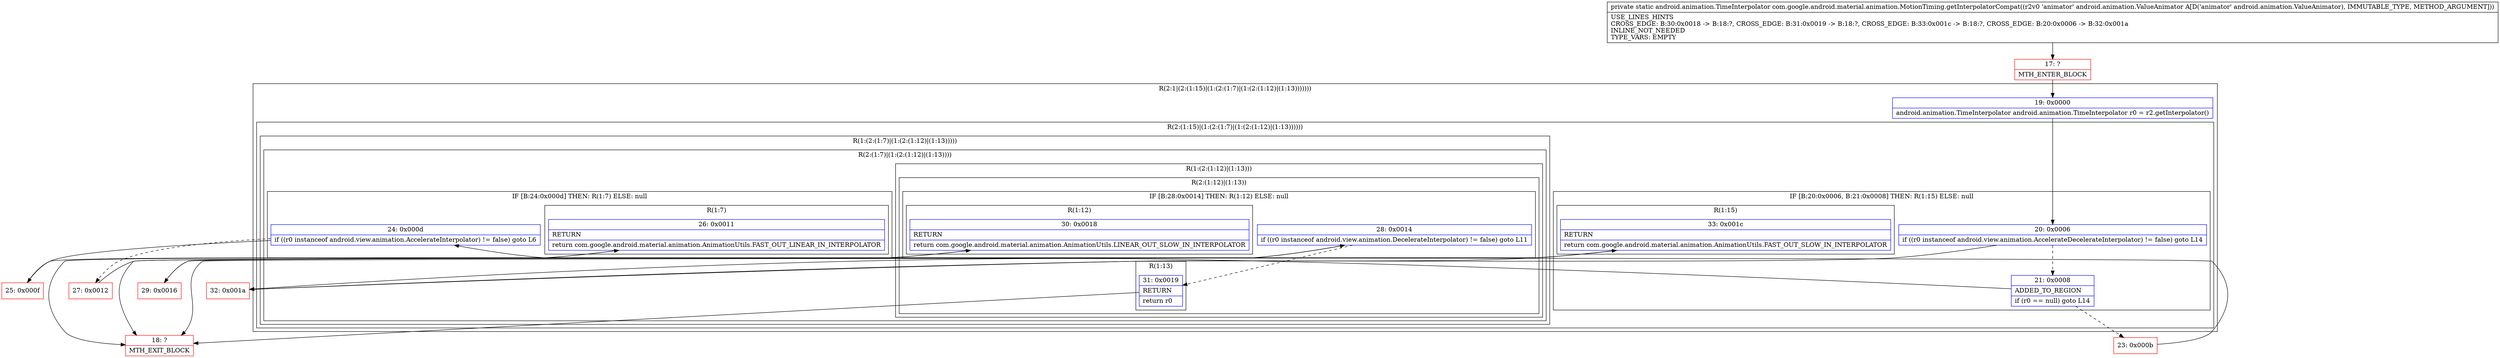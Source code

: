 digraph "CFG forcom.google.android.material.animation.MotionTiming.getInterpolatorCompat(Landroid\/animation\/ValueAnimator;)Landroid\/animation\/TimeInterpolator;" {
subgraph cluster_Region_1346484283 {
label = "R(2:1|(2:(1:15)|(1:(2:(1:7)|(1:(2:(1:12)|(1:13)))))))";
node [shape=record,color=blue];
Node_19 [shape=record,label="{19\:\ 0x0000|android.animation.TimeInterpolator android.animation.TimeInterpolator r0 = r2.getInterpolator()\l}"];
subgraph cluster_Region_655155147 {
label = "R(2:(1:15)|(1:(2:(1:7)|(1:(2:(1:12)|(1:13))))))";
node [shape=record,color=blue];
subgraph cluster_IfRegion_1336468552 {
label = "IF [B:20:0x0006, B:21:0x0008] THEN: R(1:15) ELSE: null";
node [shape=record,color=blue];
Node_20 [shape=record,label="{20\:\ 0x0006|if ((r0 instanceof android.view.animation.AccelerateDecelerateInterpolator) != false) goto L14\l}"];
Node_21 [shape=record,label="{21\:\ 0x0008|ADDED_TO_REGION\l|if (r0 == null) goto L14\l}"];
subgraph cluster_Region_1132795988 {
label = "R(1:15)";
node [shape=record,color=blue];
Node_33 [shape=record,label="{33\:\ 0x001c|RETURN\l|return com.google.android.material.animation.AnimationUtils.FAST_OUT_SLOW_IN_INTERPOLATOR\l}"];
}
}
subgraph cluster_Region_1640647271 {
label = "R(1:(2:(1:7)|(1:(2:(1:12)|(1:13)))))";
node [shape=record,color=blue];
subgraph cluster_Region_755346964 {
label = "R(2:(1:7)|(1:(2:(1:12)|(1:13))))";
node [shape=record,color=blue];
subgraph cluster_IfRegion_166068691 {
label = "IF [B:24:0x000d] THEN: R(1:7) ELSE: null";
node [shape=record,color=blue];
Node_24 [shape=record,label="{24\:\ 0x000d|if ((r0 instanceof android.view.animation.AccelerateInterpolator) != false) goto L6\l}"];
subgraph cluster_Region_1823923960 {
label = "R(1:7)";
node [shape=record,color=blue];
Node_26 [shape=record,label="{26\:\ 0x0011|RETURN\l|return com.google.android.material.animation.AnimationUtils.FAST_OUT_LINEAR_IN_INTERPOLATOR\l}"];
}
}
subgraph cluster_Region_119155842 {
label = "R(1:(2:(1:12)|(1:13)))";
node [shape=record,color=blue];
subgraph cluster_Region_875616116 {
label = "R(2:(1:12)|(1:13))";
node [shape=record,color=blue];
subgraph cluster_IfRegion_349434540 {
label = "IF [B:28:0x0014] THEN: R(1:12) ELSE: null";
node [shape=record,color=blue];
Node_28 [shape=record,label="{28\:\ 0x0014|if ((r0 instanceof android.view.animation.DecelerateInterpolator) != false) goto L11\l}"];
subgraph cluster_Region_876980968 {
label = "R(1:12)";
node [shape=record,color=blue];
Node_30 [shape=record,label="{30\:\ 0x0018|RETURN\l|return com.google.android.material.animation.AnimationUtils.LINEAR_OUT_SLOW_IN_INTERPOLATOR\l}"];
}
}
subgraph cluster_Region_1225654381 {
label = "R(1:13)";
node [shape=record,color=blue];
Node_31 [shape=record,label="{31\:\ 0x0019|RETURN\l|return r0\l}"];
}
}
}
}
}
}
}
Node_17 [shape=record,color=red,label="{17\:\ ?|MTH_ENTER_BLOCK\l}"];
Node_23 [shape=record,color=red,label="{23\:\ 0x000b}"];
Node_25 [shape=record,color=red,label="{25\:\ 0x000f}"];
Node_18 [shape=record,color=red,label="{18\:\ ?|MTH_EXIT_BLOCK\l}"];
Node_27 [shape=record,color=red,label="{27\:\ 0x0012}"];
Node_29 [shape=record,color=red,label="{29\:\ 0x0016}"];
Node_32 [shape=record,color=red,label="{32\:\ 0x001a}"];
MethodNode[shape=record,label="{private static android.animation.TimeInterpolator com.google.android.material.animation.MotionTiming.getInterpolatorCompat((r2v0 'animator' android.animation.ValueAnimator A[D('animator' android.animation.ValueAnimator), IMMUTABLE_TYPE, METHOD_ARGUMENT]))  | USE_LINES_HINTS\lCROSS_EDGE: B:30:0x0018 \-\> B:18:?, CROSS_EDGE: B:31:0x0019 \-\> B:18:?, CROSS_EDGE: B:33:0x001c \-\> B:18:?, CROSS_EDGE: B:20:0x0006 \-\> B:32:0x001a\lINLINE_NOT_NEEDED\lTYPE_VARS: EMPTY\l}"];
MethodNode -> Node_17;Node_19 -> Node_20;
Node_20 -> Node_21[style=dashed];
Node_20 -> Node_32;
Node_21 -> Node_23[style=dashed];
Node_21 -> Node_32;
Node_33 -> Node_18;
Node_24 -> Node_25;
Node_24 -> Node_27[style=dashed];
Node_26 -> Node_18;
Node_28 -> Node_29;
Node_28 -> Node_31[style=dashed];
Node_30 -> Node_18;
Node_31 -> Node_18;
Node_17 -> Node_19;
Node_23 -> Node_24;
Node_25 -> Node_26;
Node_27 -> Node_28;
Node_29 -> Node_30;
Node_32 -> Node_33;
}

